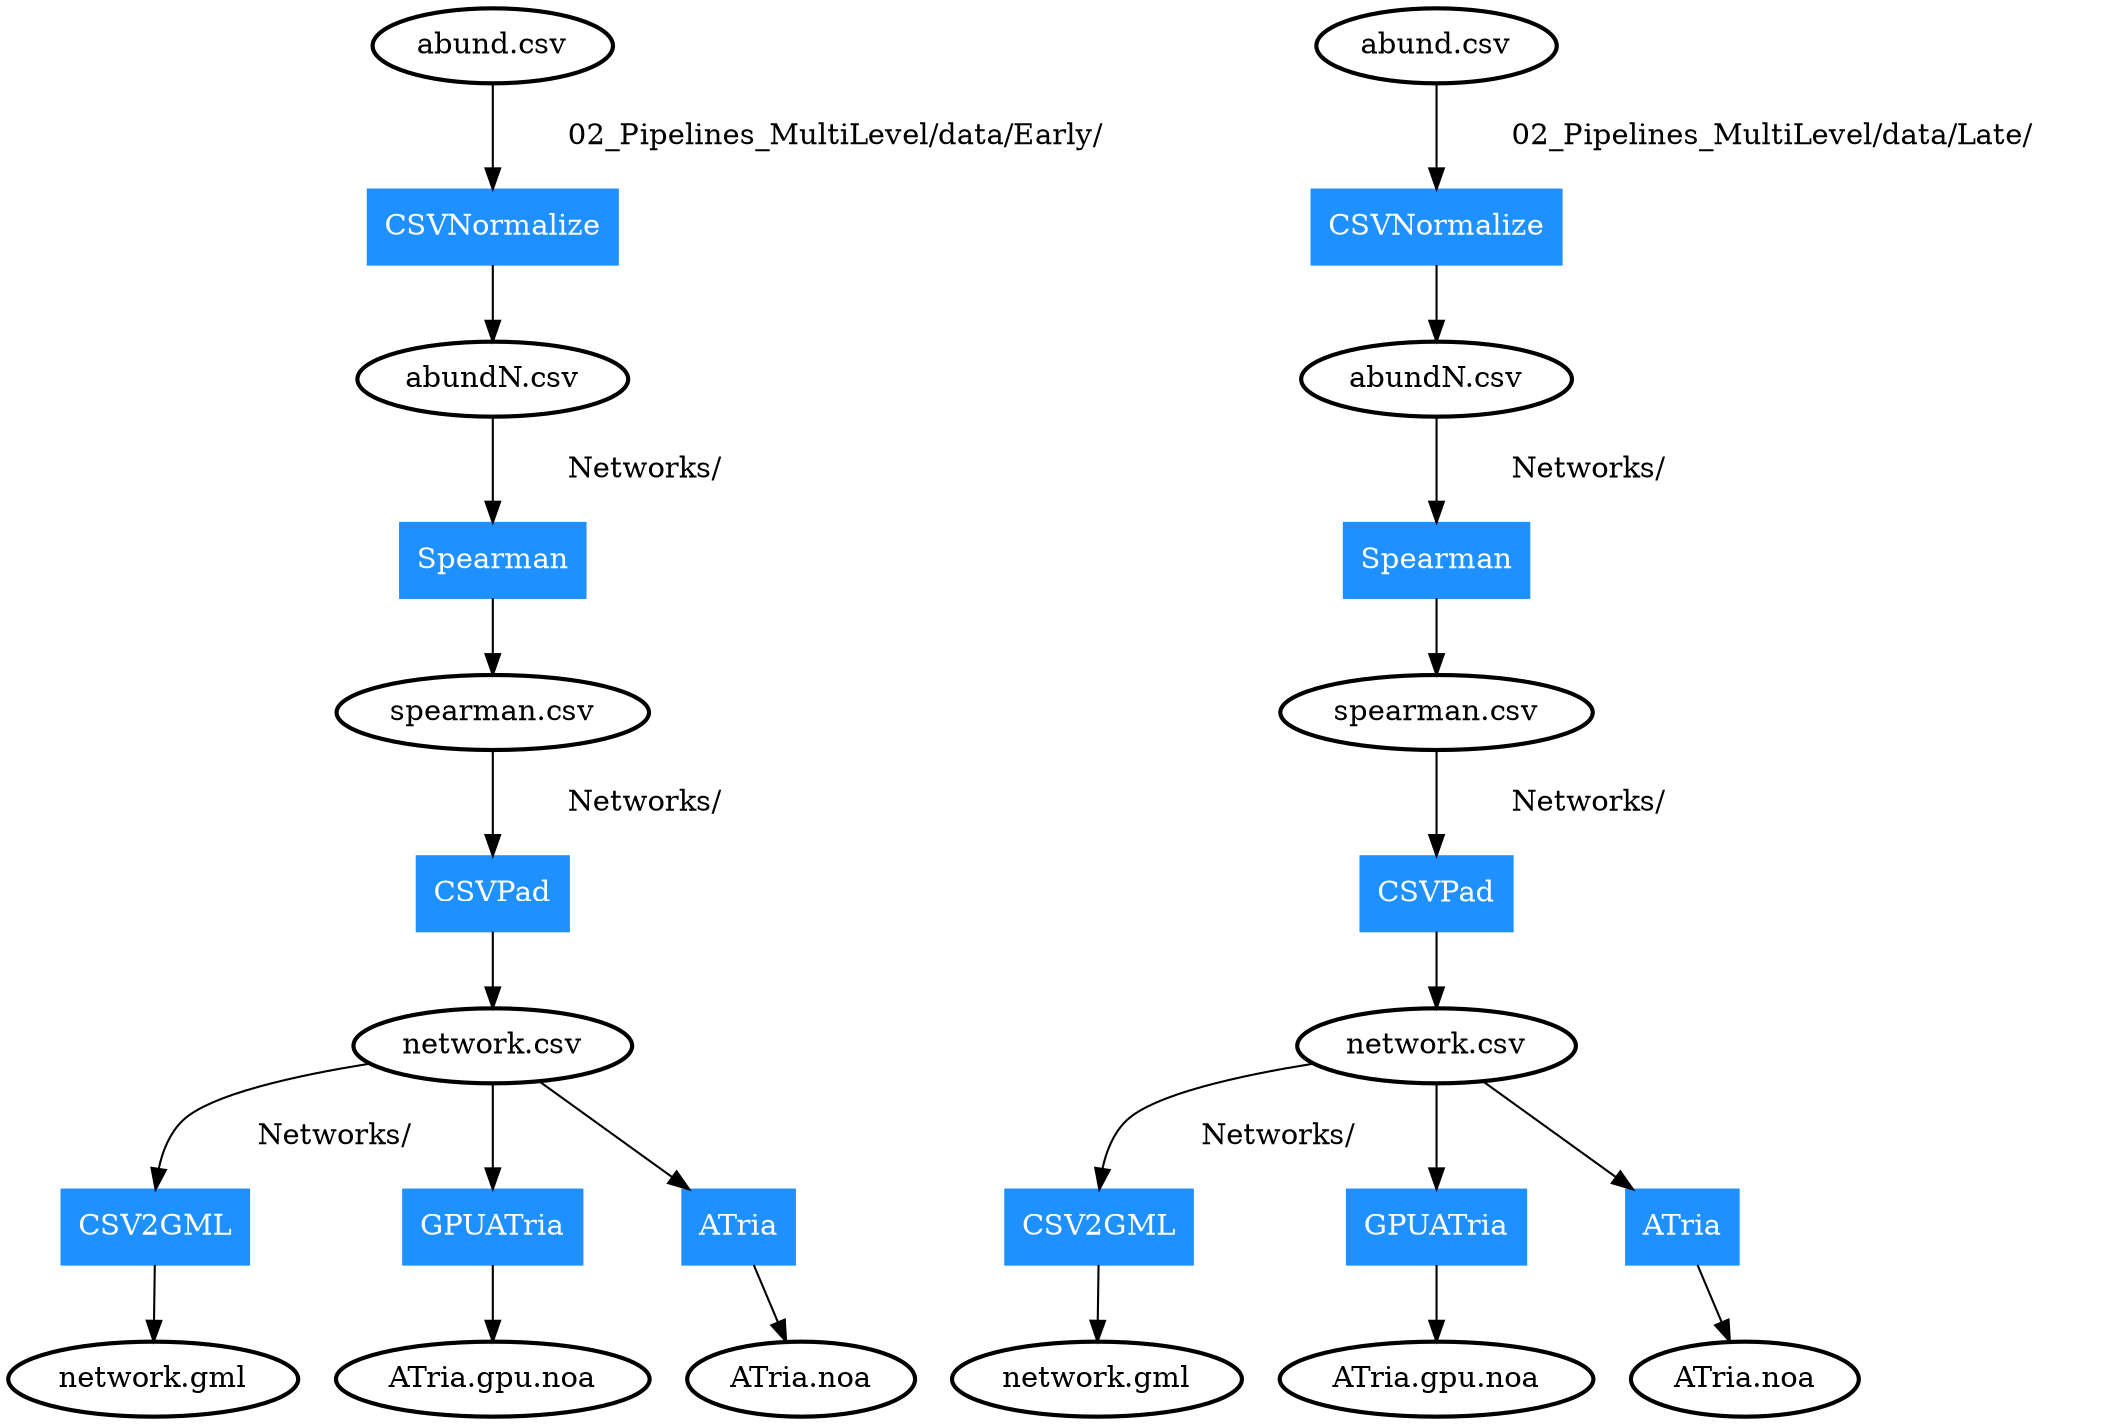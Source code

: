 digraph G {
	node [style=bold];
	"02_Pipelines_MultiLevel/data/Early/abund.csv"->"0" [label = "	02_Pipelines_MultiLevel/data/Early/	"];
	"0"->"02_Pipelines_MultiLevel/data/Early/abundN.csv";
	"02_Pipelines_MultiLevel/data/Early/abund.csv" [label = "abund.csv"];
	"02_Pipelines_MultiLevel/data/Early/abundN.csv" [label = "abundN.csv"];
	"02_Pipelines_MultiLevel/data/Early/abundN.csv"->"1" [label = "	Networks/	"];
	"1"->"02_Pipelines_MultiLevel/data/Early/Networks/spearman.csv";
	"02_Pipelines_MultiLevel/data/Early/abundN.csv" [label = "abundN.csv"];
	"02_Pipelines_MultiLevel/data/Early/Networks/spearman.csv" [label = "spearman.csv"];
	"02_Pipelines_MultiLevel/data/Early/Networks/spearman.csv"->"2" [label = "	Networks/	"];
	"2"->"02_Pipelines_MultiLevel/data/Early/Networks/network.csv";
	"02_Pipelines_MultiLevel/data/Early/Networks/spearman.csv" [label = "spearman.csv"];
	"02_Pipelines_MultiLevel/data/Early/Networks/network.csv" [label = "network.csv"];
	"02_Pipelines_MultiLevel/data/Early/Networks/network.csv"->"3" [label = "	Networks/	"];
	"3"->"02_Pipelines_MultiLevel/data/Early/Networks/network.gml";
	"02_Pipelines_MultiLevel/data/Early/Networks/network.csv" [label = "network.csv"];
	"02_Pipelines_MultiLevel/data/Early/Networks/network.gml" [label = "network.gml"];
	"02_Pipelines_MultiLevel/data/Early/Networks/network.csv"->"4";
	"4"->"02_Pipelines_MultiLevel/data/Early/ATria.gpu.noa";
	"02_Pipelines_MultiLevel/data/Early/Networks/network.csv" [label = "network.csv"];
	"02_Pipelines_MultiLevel/data/Early/ATria.gpu.noa" [label = "ATria.gpu.noa"];
	"02_Pipelines_MultiLevel/data/Early/Networks/network.csv"->"5";
	"5"->"02_Pipelines_MultiLevel/data/Early/ATria.noa";
	"02_Pipelines_MultiLevel/data/Early/Networks/network.csv" [label = "network.csv"];
	"02_Pipelines_MultiLevel/data/Early/ATria.noa" [label = "ATria.noa"];
	"02_Pipelines_MultiLevel/data/Late/abund.csv"->"6" [label = "	02_Pipelines_MultiLevel/data/Late/	"];
	"6"->"02_Pipelines_MultiLevel/data/Late/abundN.csv";
	"02_Pipelines_MultiLevel/data/Late/abund.csv" [label = "abund.csv"];
	"02_Pipelines_MultiLevel/data/Late/abundN.csv" [label = "abundN.csv"];
	"02_Pipelines_MultiLevel/data/Late/abundN.csv"->"7" [label = "	Networks/	"];
	"7"->"02_Pipelines_MultiLevel/data/Late/Networks/spearman.csv";
	"02_Pipelines_MultiLevel/data/Late/abundN.csv" [label = "abundN.csv"];
	"02_Pipelines_MultiLevel/data/Late/Networks/spearman.csv" [label = "spearman.csv"];
	"02_Pipelines_MultiLevel/data/Late/Networks/spearman.csv"->"8" [label = "	Networks/	"];
	"8"->"02_Pipelines_MultiLevel/data/Late/Networks/network.csv";
	"02_Pipelines_MultiLevel/data/Late/Networks/spearman.csv" [label = "spearman.csv"];
	"02_Pipelines_MultiLevel/data/Late/Networks/network.csv" [label = "network.csv"];
	"02_Pipelines_MultiLevel/data/Late/Networks/network.csv"->"9" [label = "	Networks/	"];
	"9"->"02_Pipelines_MultiLevel/data/Late/Networks/network.gml";
	"02_Pipelines_MultiLevel/data/Late/Networks/network.csv" [label = "network.csv"];
	"02_Pipelines_MultiLevel/data/Late/Networks/network.gml" [label = "network.gml"];
	"02_Pipelines_MultiLevel/data/Late/Networks/network.csv"->"10";
	"10"->"02_Pipelines_MultiLevel/data/Late/ATria.gpu.noa";
	"02_Pipelines_MultiLevel/data/Late/Networks/network.csv" [label = "network.csv"];
	"02_Pipelines_MultiLevel/data/Late/ATria.gpu.noa" [label = "ATria.gpu.noa"];
	"02_Pipelines_MultiLevel/data/Late/Networks/network.csv"->"11";
	"11"->"02_Pipelines_MultiLevel/data/Late/ATria.noa";
	"02_Pipelines_MultiLevel/data/Late/Networks/network.csv" [label = "network.csv"];
	"02_Pipelines_MultiLevel/data/Late/ATria.noa" [label = "ATria.noa"];
	"0" [label="CSVNormalize", shape=box, color=dodgerblue1, fontcolor=white, style=filled];
	"1" [label="Spearman", shape=box, color=dodgerblue1, fontcolor=white, style=filled];
	"2" [label="CSVPad", shape=box, color=dodgerblue1, fontcolor=white, style=filled];
	"3" [label="CSV2GML", shape=box, color=dodgerblue1, fontcolor=white, style=filled];
	"4" [label="GPUATria", shape=box, color=dodgerblue1, fontcolor=white, style=filled];
	"5" [label="ATria", shape=box, color=dodgerblue1, fontcolor=white, style=filled];
	"6" [label="CSVNormalize", shape=box, color=dodgerblue1, fontcolor=white, style=filled];
	"7" [label="Spearman", shape=box, color=dodgerblue1, fontcolor=white, style=filled];
	"8" [label="CSVPad", shape=box, color=dodgerblue1, fontcolor=white, style=filled];
	"9" [label="CSV2GML", shape=box, color=dodgerblue1, fontcolor=white, style=filled];
	"10" [label="GPUATria", shape=box, color=dodgerblue1, fontcolor=white, style=filled];
	"11" [label="ATria", shape=box, color=dodgerblue1, fontcolor=white, style=filled];
}
